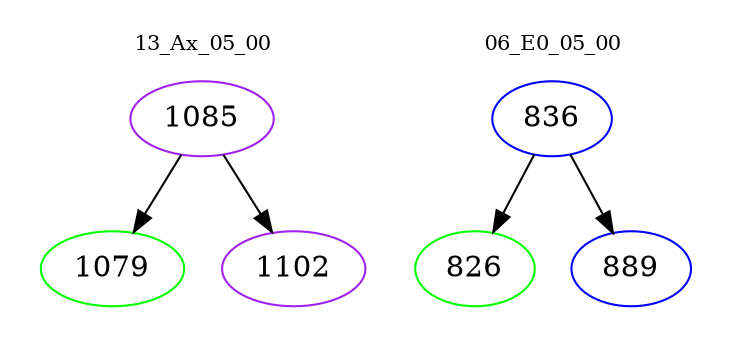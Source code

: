 digraph{
subgraph cluster_0 {
color = white
label = "13_Ax_05_00";
fontsize=10;
T0_1085 [label="1085", color="purple"]
T0_1085 -> T0_1079 [color="black"]
T0_1079 [label="1079", color="green"]
T0_1085 -> T0_1102 [color="black"]
T0_1102 [label="1102", color="purple"]
}
subgraph cluster_1 {
color = white
label = "06_E0_05_00";
fontsize=10;
T1_836 [label="836", color="blue"]
T1_836 -> T1_826 [color="black"]
T1_826 [label="826", color="green"]
T1_836 -> T1_889 [color="black"]
T1_889 [label="889", color="blue"]
}
}
